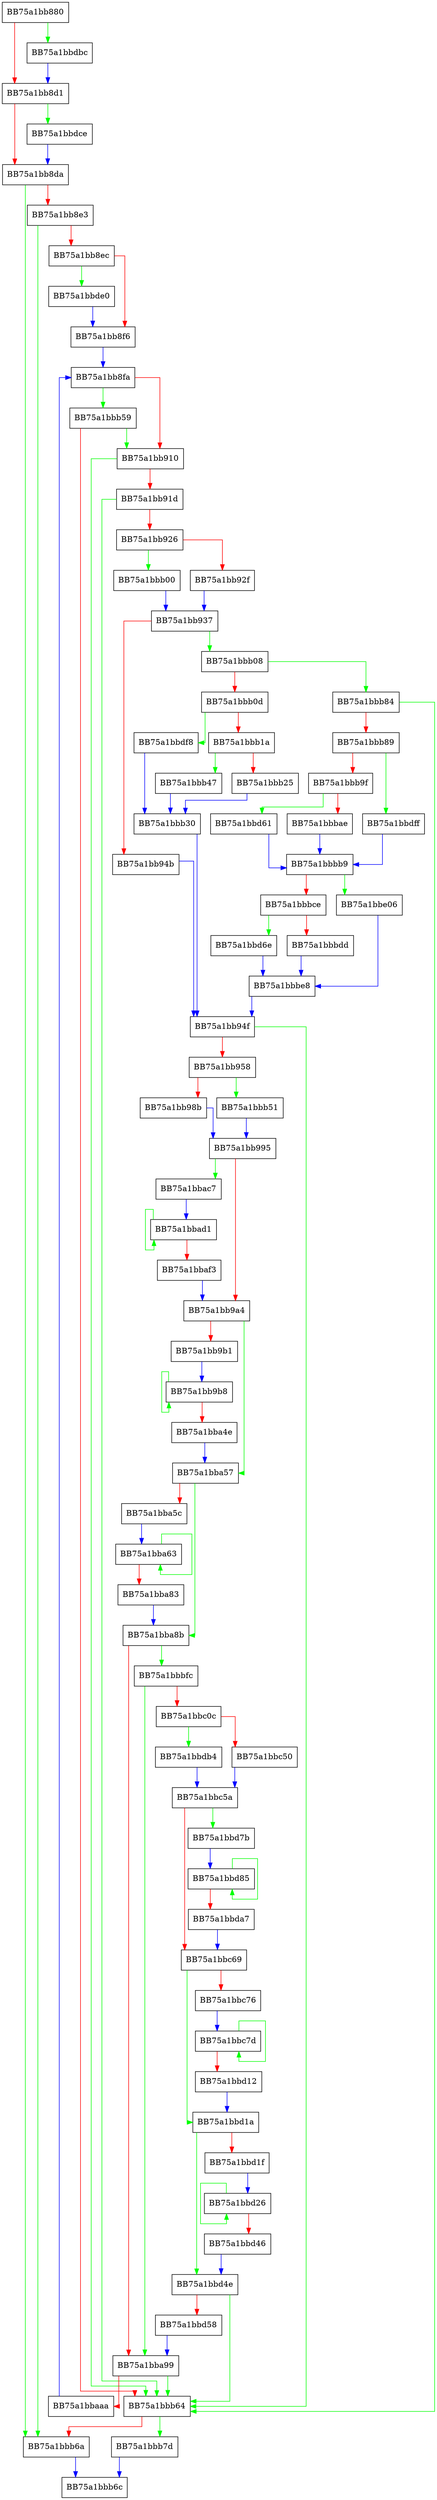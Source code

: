 digraph compare_pattern {
  node [shape="box"];
  graph [splines=ortho];
  BB75a1bb880 -> BB75a1bbdbc [color="green"];
  BB75a1bb880 -> BB75a1bb8d1 [color="red"];
  BB75a1bb8d1 -> BB75a1bbdce [color="green"];
  BB75a1bb8d1 -> BB75a1bb8da [color="red"];
  BB75a1bb8da -> BB75a1bbb6a [color="green"];
  BB75a1bb8da -> BB75a1bb8e3 [color="red"];
  BB75a1bb8e3 -> BB75a1bbb6a [color="green"];
  BB75a1bb8e3 -> BB75a1bb8ec [color="red"];
  BB75a1bb8ec -> BB75a1bbde0 [color="green"];
  BB75a1bb8ec -> BB75a1bb8f6 [color="red"];
  BB75a1bb8f6 -> BB75a1bb8fa [color="blue"];
  BB75a1bb8fa -> BB75a1bbb59 [color="green"];
  BB75a1bb8fa -> BB75a1bb910 [color="red"];
  BB75a1bb910 -> BB75a1bbb64 [color="green"];
  BB75a1bb910 -> BB75a1bb91d [color="red"];
  BB75a1bb91d -> BB75a1bbb64 [color="green"];
  BB75a1bb91d -> BB75a1bb926 [color="red"];
  BB75a1bb926 -> BB75a1bbb00 [color="green"];
  BB75a1bb926 -> BB75a1bb92f [color="red"];
  BB75a1bb92f -> BB75a1bb937 [color="blue"];
  BB75a1bb937 -> BB75a1bbb08 [color="green"];
  BB75a1bb937 -> BB75a1bb94b [color="red"];
  BB75a1bb94b -> BB75a1bb94f [color="blue"];
  BB75a1bb94f -> BB75a1bbb64 [color="green"];
  BB75a1bb94f -> BB75a1bb958 [color="red"];
  BB75a1bb958 -> BB75a1bbb51 [color="green"];
  BB75a1bb958 -> BB75a1bb98b [color="red"];
  BB75a1bb98b -> BB75a1bb995 [color="blue"];
  BB75a1bb995 -> BB75a1bbac7 [color="green"];
  BB75a1bb995 -> BB75a1bb9a4 [color="red"];
  BB75a1bb9a4 -> BB75a1bba57 [color="green"];
  BB75a1bb9a4 -> BB75a1bb9b1 [color="red"];
  BB75a1bb9b1 -> BB75a1bb9b8 [color="blue"];
  BB75a1bb9b8 -> BB75a1bb9b8 [color="green"];
  BB75a1bb9b8 -> BB75a1bba4e [color="red"];
  BB75a1bba4e -> BB75a1bba57 [color="blue"];
  BB75a1bba57 -> BB75a1bba8b [color="green"];
  BB75a1bba57 -> BB75a1bba5c [color="red"];
  BB75a1bba5c -> BB75a1bba63 [color="blue"];
  BB75a1bba63 -> BB75a1bba63 [color="green"];
  BB75a1bba63 -> BB75a1bba83 [color="red"];
  BB75a1bba83 -> BB75a1bba8b [color="blue"];
  BB75a1bba8b -> BB75a1bbbfc [color="green"];
  BB75a1bba8b -> BB75a1bba99 [color="red"];
  BB75a1bba99 -> BB75a1bbb64 [color="green"];
  BB75a1bba99 -> BB75a1bbaaa [color="red"];
  BB75a1bbaaa -> BB75a1bb8fa [color="blue"];
  BB75a1bbac7 -> BB75a1bbad1 [color="blue"];
  BB75a1bbad1 -> BB75a1bbad1 [color="green"];
  BB75a1bbad1 -> BB75a1bbaf3 [color="red"];
  BB75a1bbaf3 -> BB75a1bb9a4 [color="blue"];
  BB75a1bbb00 -> BB75a1bb937 [color="blue"];
  BB75a1bbb08 -> BB75a1bbb84 [color="green"];
  BB75a1bbb08 -> BB75a1bbb0d [color="red"];
  BB75a1bbb0d -> BB75a1bbdf8 [color="green"];
  BB75a1bbb0d -> BB75a1bbb1a [color="red"];
  BB75a1bbb1a -> BB75a1bbb47 [color="green"];
  BB75a1bbb1a -> BB75a1bbb25 [color="red"];
  BB75a1bbb25 -> BB75a1bbb30 [color="blue"];
  BB75a1bbb30 -> BB75a1bb94f [color="blue"];
  BB75a1bbb47 -> BB75a1bbb30 [color="blue"];
  BB75a1bbb51 -> BB75a1bb995 [color="blue"];
  BB75a1bbb59 -> BB75a1bb910 [color="green"];
  BB75a1bbb59 -> BB75a1bbb64 [color="red"];
  BB75a1bbb64 -> BB75a1bbb7d [color="green"];
  BB75a1bbb64 -> BB75a1bbb6a [color="red"];
  BB75a1bbb6a -> BB75a1bbb6c [color="blue"];
  BB75a1bbb7d -> BB75a1bbb6c [color="blue"];
  BB75a1bbb84 -> BB75a1bbb64 [color="green"];
  BB75a1bbb84 -> BB75a1bbb89 [color="red"];
  BB75a1bbb89 -> BB75a1bbdff [color="green"];
  BB75a1bbb89 -> BB75a1bbb9f [color="red"];
  BB75a1bbb9f -> BB75a1bbd61 [color="green"];
  BB75a1bbb9f -> BB75a1bbbae [color="red"];
  BB75a1bbbae -> BB75a1bbbb9 [color="blue"];
  BB75a1bbbb9 -> BB75a1bbe06 [color="green"];
  BB75a1bbbb9 -> BB75a1bbbce [color="red"];
  BB75a1bbbce -> BB75a1bbd6e [color="green"];
  BB75a1bbbce -> BB75a1bbbdd [color="red"];
  BB75a1bbbdd -> BB75a1bbbe8 [color="blue"];
  BB75a1bbbe8 -> BB75a1bb94f [color="blue"];
  BB75a1bbbfc -> BB75a1bba99 [color="green"];
  BB75a1bbbfc -> BB75a1bbc0c [color="red"];
  BB75a1bbc0c -> BB75a1bbdb4 [color="green"];
  BB75a1bbc0c -> BB75a1bbc50 [color="red"];
  BB75a1bbc50 -> BB75a1bbc5a [color="blue"];
  BB75a1bbc5a -> BB75a1bbd7b [color="green"];
  BB75a1bbc5a -> BB75a1bbc69 [color="red"];
  BB75a1bbc69 -> BB75a1bbd1a [color="green"];
  BB75a1bbc69 -> BB75a1bbc76 [color="red"];
  BB75a1bbc76 -> BB75a1bbc7d [color="blue"];
  BB75a1bbc7d -> BB75a1bbc7d [color="green"];
  BB75a1bbc7d -> BB75a1bbd12 [color="red"];
  BB75a1bbd12 -> BB75a1bbd1a [color="blue"];
  BB75a1bbd1a -> BB75a1bbd4e [color="green"];
  BB75a1bbd1a -> BB75a1bbd1f [color="red"];
  BB75a1bbd1f -> BB75a1bbd26 [color="blue"];
  BB75a1bbd26 -> BB75a1bbd26 [color="green"];
  BB75a1bbd26 -> BB75a1bbd46 [color="red"];
  BB75a1bbd46 -> BB75a1bbd4e [color="blue"];
  BB75a1bbd4e -> BB75a1bbb64 [color="green"];
  BB75a1bbd4e -> BB75a1bbd58 [color="red"];
  BB75a1bbd58 -> BB75a1bba99 [color="blue"];
  BB75a1bbd61 -> BB75a1bbbb9 [color="blue"];
  BB75a1bbd6e -> BB75a1bbbe8 [color="blue"];
  BB75a1bbd7b -> BB75a1bbd85 [color="blue"];
  BB75a1bbd85 -> BB75a1bbd85 [color="green"];
  BB75a1bbd85 -> BB75a1bbda7 [color="red"];
  BB75a1bbda7 -> BB75a1bbc69 [color="blue"];
  BB75a1bbdb4 -> BB75a1bbc5a [color="blue"];
  BB75a1bbdbc -> BB75a1bb8d1 [color="blue"];
  BB75a1bbdce -> BB75a1bb8da [color="blue"];
  BB75a1bbde0 -> BB75a1bb8f6 [color="blue"];
  BB75a1bbdf8 -> BB75a1bbb30 [color="blue"];
  BB75a1bbdff -> BB75a1bbbb9 [color="blue"];
  BB75a1bbe06 -> BB75a1bbbe8 [color="blue"];
}